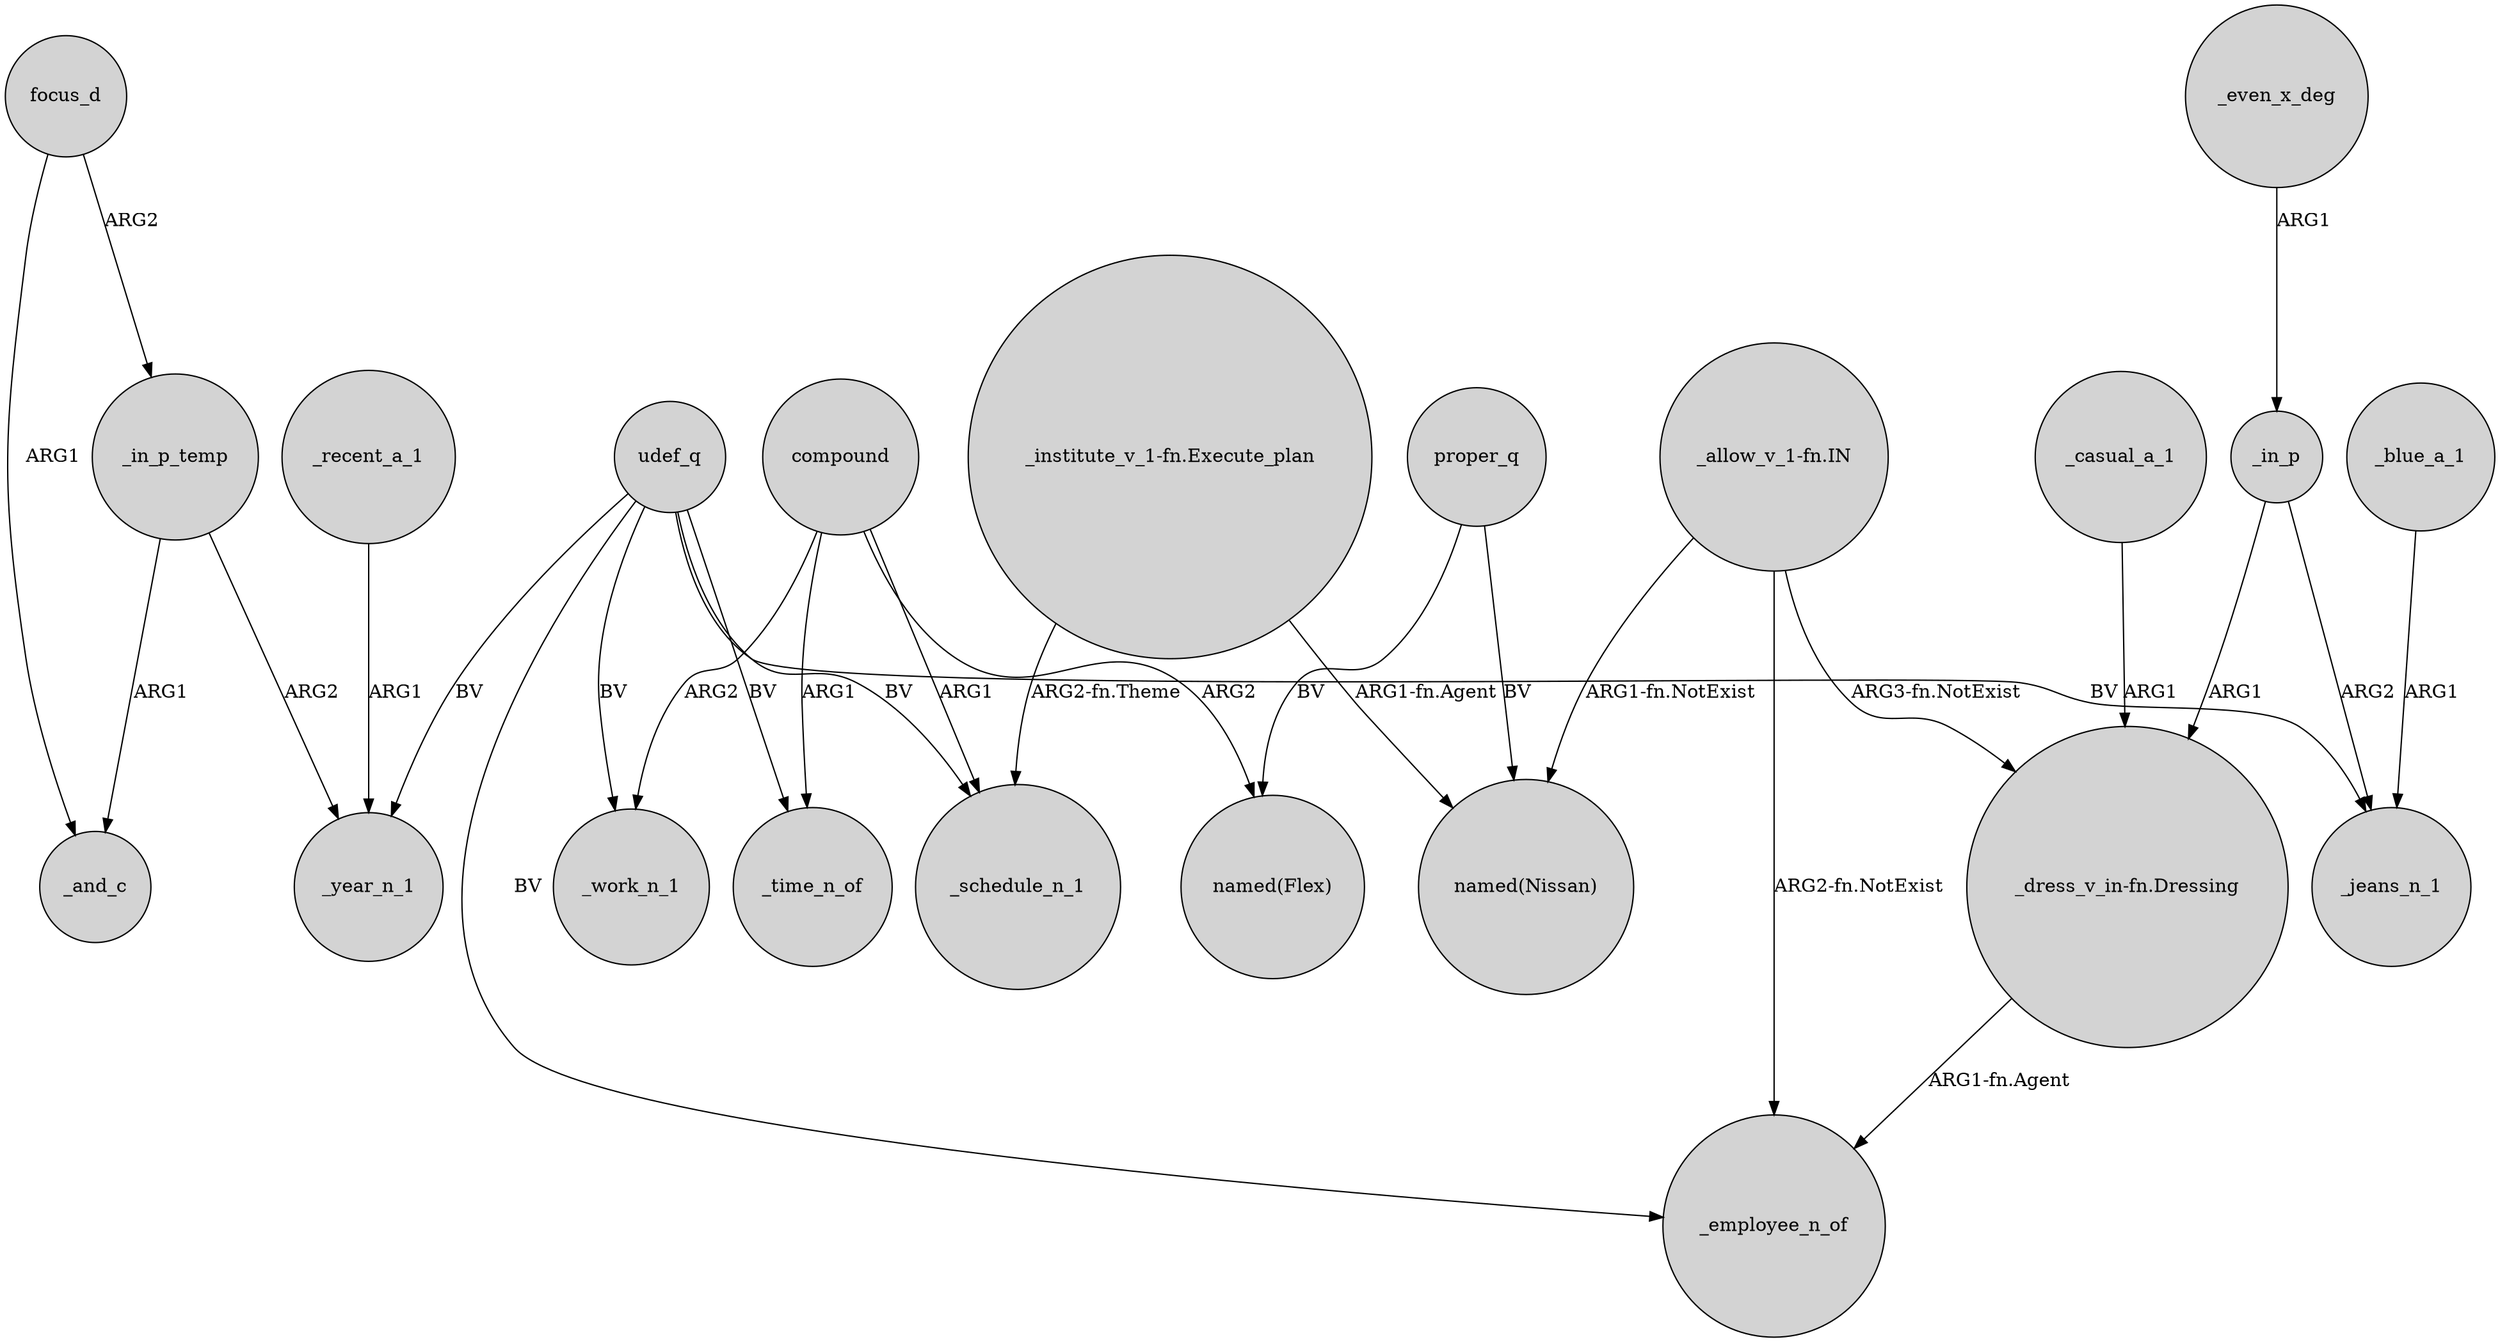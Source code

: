 digraph {
	node [shape=circle style=filled]
	focus_d -> _in_p_temp [label=ARG2]
	"_allow_v_1-fn.IN" -> "named(Nissan)" [label="ARG1-fn.NotExist"]
	compound -> _time_n_of [label=ARG1]
	"_allow_v_1-fn.IN" -> _employee_n_of [label="ARG2-fn.NotExist"]
	"_institute_v_1-fn.Execute_plan" -> _schedule_n_1 [label="ARG2-fn.Theme"]
	udef_q -> _employee_n_of [label=BV]
	_in_p_temp -> _and_c [label=ARG1]
	_casual_a_1 -> "_dress_v_in-fn.Dressing" [label=ARG1]
	"_institute_v_1-fn.Execute_plan" -> "named(Nissan)" [label="ARG1-fn.Agent"]
	compound -> _work_n_1 [label=ARG2]
	udef_q -> _jeans_n_1 [label=BV]
	_in_p -> _jeans_n_1 [label=ARG2]
	proper_q -> "named(Flex)" [label=BV]
	_in_p_temp -> _year_n_1 [label=ARG2]
	proper_q -> "named(Nissan)" [label=BV]
	_in_p -> "_dress_v_in-fn.Dressing" [label=ARG1]
	_recent_a_1 -> _year_n_1 [label=ARG1]
	udef_q -> _time_n_of [label=BV]
	_even_x_deg -> _in_p [label=ARG1]
	focus_d -> _and_c [label=ARG1]
	"_allow_v_1-fn.IN" -> "_dress_v_in-fn.Dressing" [label="ARG3-fn.NotExist"]
	_blue_a_1 -> _jeans_n_1 [label=ARG1]
	compound -> _schedule_n_1 [label=ARG1]
	udef_q -> _schedule_n_1 [label=BV]
	"_dress_v_in-fn.Dressing" -> _employee_n_of [label="ARG1-fn.Agent"]
	udef_q -> _year_n_1 [label=BV]
	compound -> "named(Flex)" [label=ARG2]
	udef_q -> _work_n_1 [label=BV]
}

